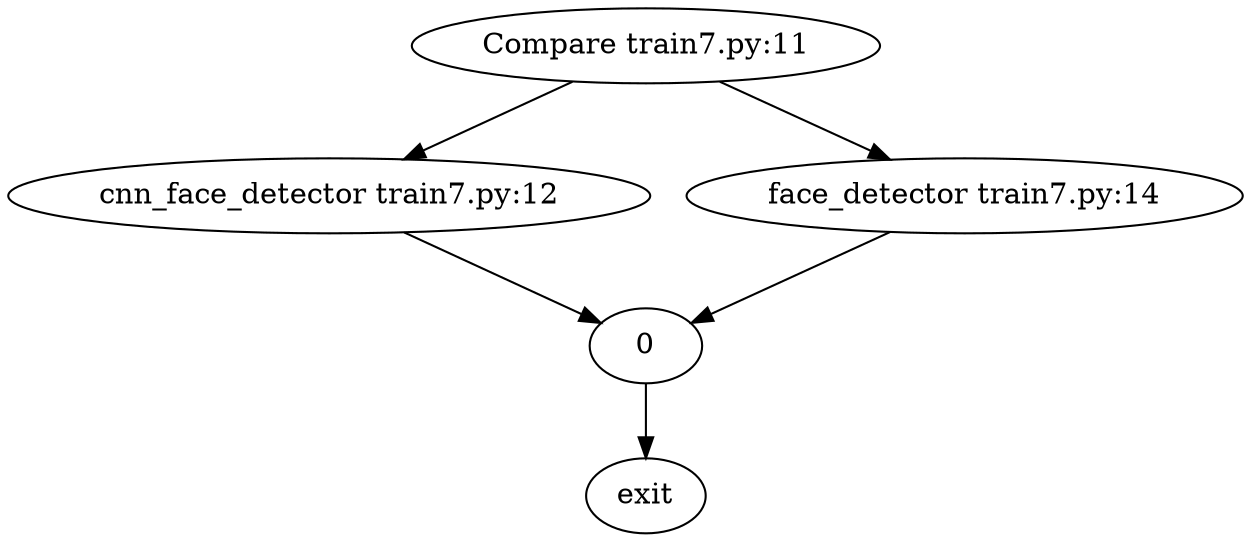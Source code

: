 strict digraph {"Compare train7.py:11" -> "cnn_face_detector train7.py:12"
-> "0"
"Compare train7.py:11" -> "face_detector train7.py:14"
-> "0"
->
exit
}